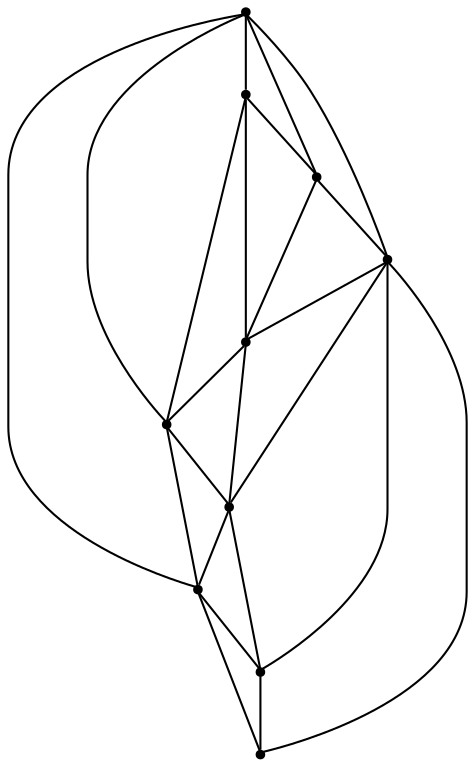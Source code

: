 graph {
  node [shape=point,comment="{\"directed\":false,\"doi\":\"10.1007/11618058_17\",\"figure\":\"4 (4)\"}"]

  v0 [pos="1588.9205441497093,2397.2166570027675"]
  v1 [pos="1519.032558139535,2179.0291976928715"]
  v2 [pos="1588.9205441497095,2040.2166875203457"]
  v3 [pos="1479.7127543604652,2230.8416239420576"]
  v4 [pos="1231.4790697674418,2038.9666748046875"]
  v5 [pos="1416.0133902616278,2288.9041773478193"]
  v6 [pos="1381.694535792151,2185.9041722615566"]
  v7 [pos="1347.313140443314,2240.8417256673183"]
  v8 [pos="1292.3653660973837,2199.654184977214"]
  v9 [pos="1231.4790697674418,2397.2166570027675"]

  v0 -- v1 [id="-1",pos="1588.9205441497093,2397.2166570027675 1576.5056867732558,2356.9958241780605 1565.6662427325582,2318.5083262125654 1556.8521438953487,2278.479054768881 1547.24609375,2240.02919514974 1543.6579578488372,2211.8833414713545 1519.032558139535,2179.0291976928715"]
  v9 -- v4 [id="-3",pos="1231.4790697674418,2397.2166570027675 1231.4790697674418,2038.9666748046875 1231.4790697674418,2038.9666748046875 1231.4790697674418,2038.9666748046875"]
  v4 -- v2 [id="-4",pos="1231.4790697674418,2038.9666748046875 1588.9205441497095,2040.2166875203457 1588.9205441497095,2040.2166875203457 1588.9205441497095,2040.2166875203457"]
  v4 -- v6 [id="-16",pos="1231.4790697674418,2038.9666748046875 1239.5222020348838,2046.2708028157558 1239.5222020348838,2046.2708028157558 1239.5222020348838,2046.2708028157558 1242.085265261628,2048.5583496093755 1242.085265261628,2048.5583496093755 1242.085265261628,2048.5583496093755 1251.345257994186,2056.720784505209 1260.4928234011627,2065.0124104817714 1269.7403524709302,2073.191630045573 1283.8680414244186,2085.9083048502607 1298.0997638081394,2098.624979654948 1311.5939680232557,2112.0166015625005 1324.8963844476743,2124.71674601237 1337.6113553779069,2138.387603759766 1350.3344658430233,2151.66249593099 1358.4235101744187,2160.183258056641 1366.4750363372093,2168.7375895182295 1374.5139716569768,2177.3000590006513 1381.694535792151,2185.9041722615566 1381.694535792151,2185.9041722615566 1381.694535792151,2185.9041722615566"]
  v0 -- v2 [id="-33",pos="1588.9205441497093,2397.2166570027675 1588.9205441497095,2040.2166875203457 1588.9205441497095,2040.2166875203457 1588.9205441497095,2040.2166875203457"]
  v9 -- v8 [id="-36",pos="1231.4790697674418,2397.2166570027675 1235.5297601744187,2387.2917683919277 1236.6675145348836,2381.908340454102 1237.9636082848838,2376.545766194662 1240.676617005814,2365.083363850912 1243.1813045058138,2353.5708618164067 1245.9317042151163,2342.1209208170576 1250.265879360465,2323.104146321615 1254.8250363372092,2304.1082255045576 1259.4842841569766,2285.166727701823 1263.9601380813954,2267.5290934244795 1268.3317042151164,2249.925028483073 1273.9535792151162,2232.608337402344 1277.9877361918604,2219.8542785644536 1283.9054324127908,2209.3625895182295 1292.3653660973837,2199.654184977214"]
  v9 -- v7 [id="-37",pos="1231.4790697674418,2397.2166570027675 1237.5426417151164,2390.2583312988286 1240.364007994186,2386.6875203450527 1243.0936773255814,2383.0500793457036 1248.515625,2376.2541961669926 1253.7165334302326,2369.1874694824223 1259.117496366279,2362.3542022705083 1269.6069404069767,2348.816731770834 1280.0839207848837,2335.270868937175 1290.531776889535,2321.700083414714 1310.9855377906977,2295.112660725912 1330.1307412790698,2269.5918273925786 1347.313140443314,2240.8417256673183"]
  v8 -- v4 [id="-39",pos="1292.3653660973837,2199.654184977214 1273.816097383721,2144.879201253256 1254.2832485465117,2092.733306884766 1231.4790697674418,2038.9666748046875"]
  v8 -- v6 [id="-40",pos="1292.3653660973837,2199.654184977214 1321.0832667151162,2183.6126200358076 1348.2300145348836,2181.441802978516 1381.694535792151,2185.9041722615566"]
  v1 -- v2 [id="-42",pos="1519.032558139535,2179.0291976928715 1548.6088299418604,2136.4375305175786 1567.1415334302326,2086.00824991862 1588.9205441497095,2040.2166875203457"]
  v9 -- v5 [id="-43",pos="1231.4790697674418,2397.2166570027675 1270.2904069767442,2377.9416910807295 1308.9935138081396,2358.791656494141 1346.671293604651,2338.1833902994795 1360.507231104651,2330.4667663574223 1374.4389353197673,2322.099990844727 1386.8746184593024,2312.2665913899746 1394.2801962209303,2306.808268229167 1401.2898619186046,2300.716705322266 1416.0133902616278,2288.9041773478193"]
  v7 -- v6 [id="-44",pos="1347.313140443314,2240.8417256673183 1358.4985465116279,2222.275085449219 1369.4630087209302,2203.854166666667 1381.694535792151,2185.9041722615566"]
  v4 -- v1 [id="-45",pos="1231.4790697674418,2038.9666748046875 1248.5530159883722,2043.7625122070317 1256.792132994186,2045.295766194662 1264.981140988372,2047.0957946777348 1282.6427870639534,2050.7207743326826 1300.250254360465,2054.5957438151045 1317.7325763081394,2058.999938964844 1344.8877180232557,2065.979054768881 1371.5509265988371,2075.5498758951826 1397.3182776162791,2086.558329264323 1421.4893895348837,2097.195994059245 1446.2648619186045,2109.0207926432295 1467.468859011628,2124.925028483073 1479.929469476744,2134.50424194336 1490.739789244186,2145.9958902994795 1501.262554505814,2157.612660725912 1505.975981104651,2162.854054768881 1510.5142805232558,2168.000081380209 1519.032558139535,2179.0291976928715"]
  v7 -- v5 [id="-47",pos="1347.313140443314,2240.8417256673183 1370.8341388081394,2256.4748636881513 1393.5550145348836,2271.7707824707036 1416.0133902616278,2288.9041773478193"]
  v5 -- v3 [id="-48",pos="1416.0133902616278,2288.9041773478193 1439.2676598837209,2270.400034586589 1458.671293604651,2254.2249552408857 1479.7127543604652,2230.8416239420576"]
  v5 -- v0 [id="-49",pos="1416.0133902616278,2288.9041773478193 1438.5008902616278,2307.5790913899746 1461.3968931686047,2320.912475585938 1485.8764171511627,2335.616607666016 1520.2660792151162,2356.2208048502607 1554.6558684593024,2376.83339436849 1588.9205441497093,2397.2166570027675"]
  v6 -- v3 [id="-50",pos="1381.694535792151,2185.9041722615566 1419.6516351744185,2185.8208211263027 1448.0985465116278,2213.6584472656255 1479.7127543604652,2230.8416239420576"]
  v3 -- v0 [id="-51",pos="1479.7127543604652,2230.8416239420576 1509.3682594476743,2288.966674804688 1553.1763808139535,2343.587544759115 1588.9205441497093,2397.2166570027675"]
  v3 -- v1 [id="-52",pos="1479.7127543604652,2230.8416239420576 1499.3872819767441,2212.4916585286464 1506.988590116279,2203.712514241537 1519.032558139535,2179.0291976928715"]
  v3 -- v4 [id="-53",pos="1479.7127543604652,2230.8416239420576 1433.945930232558,2117.866566975912 1332.6103742732557,2088.7375386555996 1231.4790697674418,2038.9666748046875"]
  v7 -- v8 [id="-54",pos="1347.313140443314,2240.8417256673183 1329.109738372093,2226.300099690756 1311.91484375,2212.38764444987 1292.3653660973837,2199.654184977214"]
  v6 -- v5 [id="-55",pos="1381.694535792151,2185.9041722615566 1406.1823582848838,2226.300099690756 1412.0000908430231,2241.408335367839 1416.0133902616278,2288.9041773478193"]
  v9 -- v0 [id="-56",pos="1231.4790697674418,2397.2166570027675 1588.9205441497093,2397.2166570027675 1588.9205441497093,2397.2166570027675 1588.9205441497093,2397.2166570027675"]
}
